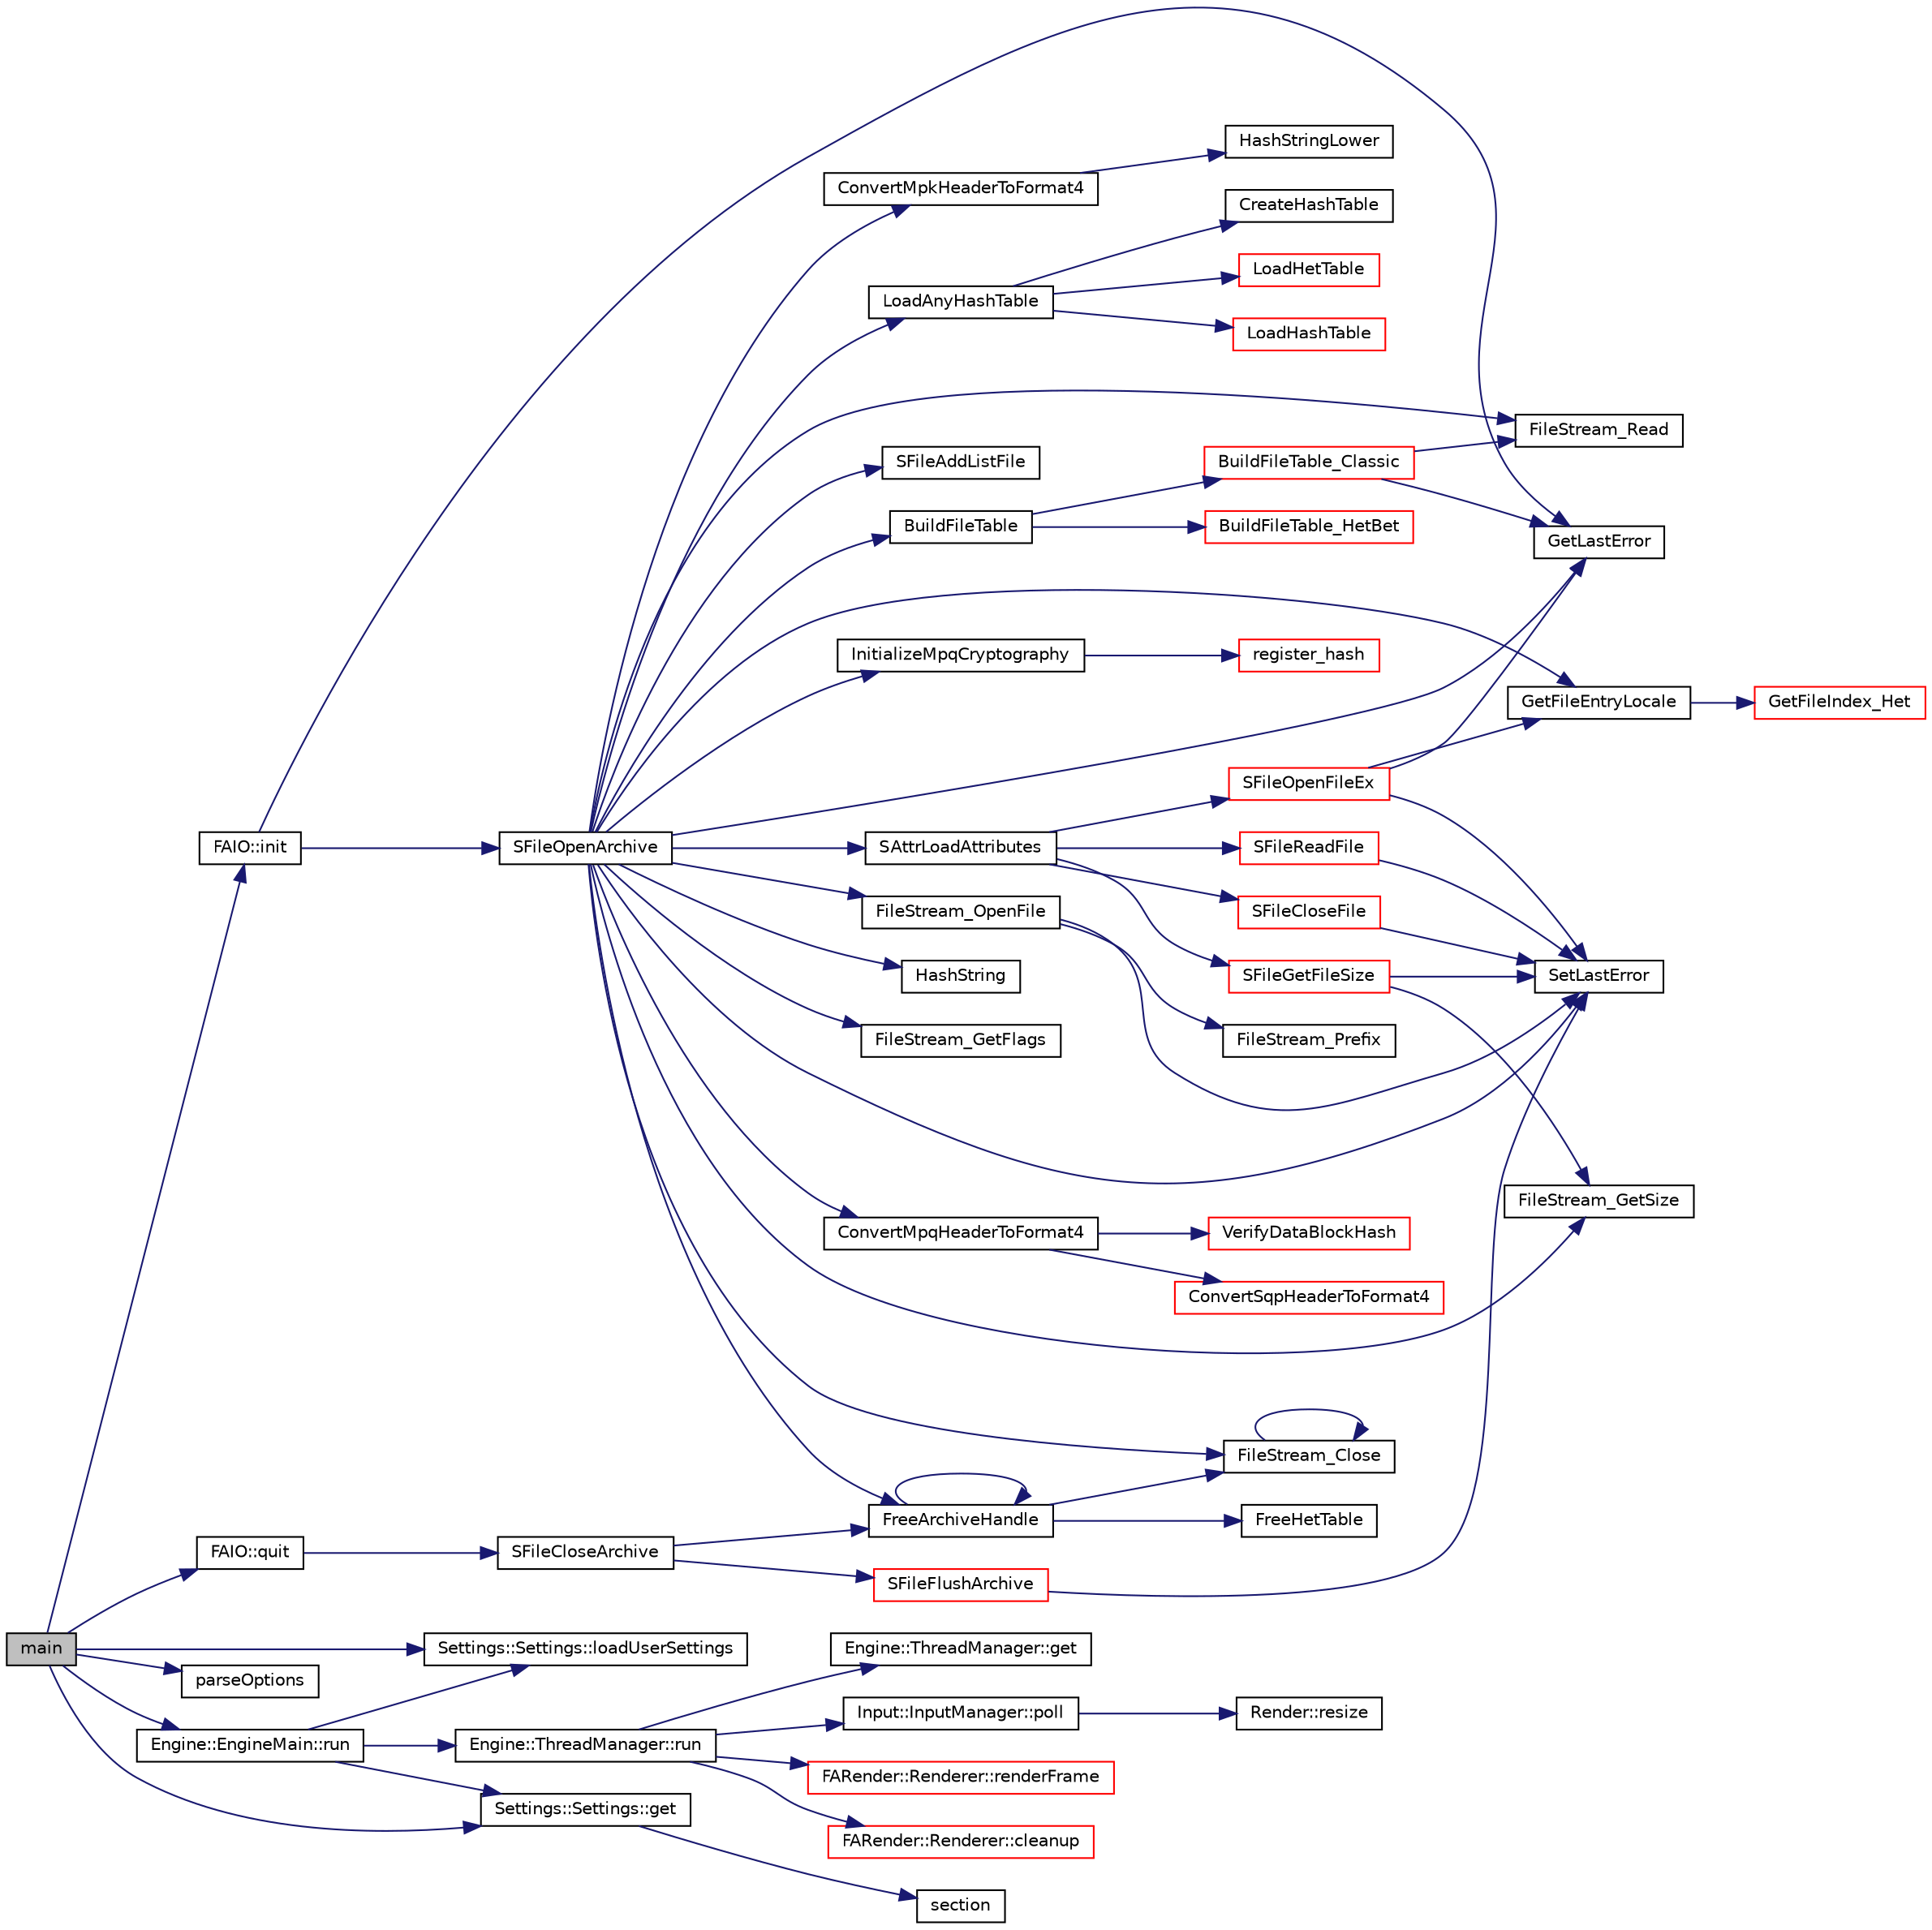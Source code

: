 digraph G
{
  edge [fontname="Helvetica",fontsize="10",labelfontname="Helvetica",labelfontsize="10"];
  node [fontname="Helvetica",fontsize="10",shape=record];
  rankdir="LR";
  Node1 [label="main",height=0.2,width=0.4,color="black", fillcolor="grey75", style="filled" fontcolor="black"];
  Node1 -> Node2 [color="midnightblue",fontsize="10",style="solid",fontname="Helvetica"];
  Node2 [label="Settings::Settings::loadUserSettings",height=0.2,width=0.4,color="black", fillcolor="white", style="filled",URL="$class_settings_1_1_settings.html#a99d0bf933efedfbb5ce4f8a0c1a7f022"];
  Node1 -> Node3 [color="midnightblue",fontsize="10",style="solid",fontname="Helvetica"];
  Node3 [label="FAIO::init",height=0.2,width=0.4,color="black", fillcolor="white", style="filled",URL="$namespace_f_a_i_o.html#a2c6d08b4256153f34907093724c0f995"];
  Node3 -> Node4 [color="midnightblue",fontsize="10",style="solid",fontname="Helvetica"];
  Node4 [label="SFileOpenArchive",height=0.2,width=0.4,color="black", fillcolor="white", style="filled",URL="$_s_file_open_archive_8cpp.html#a8b031afa4f88b4b3705c274a0b5b4f73"];
  Node4 -> Node5 [color="midnightblue",fontsize="10",style="solid",fontname="Helvetica"];
  Node5 [label="InitializeMpqCryptography",height=0.2,width=0.4,color="black", fillcolor="white", style="filled",URL="$_s_base_common_8cpp.html#a771e96257f2889763ee169050c798554"];
  Node5 -> Node6 [color="midnightblue",fontsize="10",style="solid",fontname="Helvetica"];
  Node6 [label="register_hash",height=0.2,width=0.4,color="red", fillcolor="white", style="filled",URL="$tomcrypt__hash_8h.html#a675b9eda0e8cf146aca2cc89ea5ad571"];
  Node4 -> Node7 [color="midnightblue",fontsize="10",style="solid",fontname="Helvetica"];
  Node7 [label="FileStream_OpenFile",height=0.2,width=0.4,color="black", fillcolor="white", style="filled",URL="$_file_stream_8cpp.html#a48fa8de054ca2c1a69995494237ee94b"];
  Node7 -> Node8 [color="midnightblue",fontsize="10",style="solid",fontname="Helvetica"];
  Node8 [label="FileStream_Prefix",height=0.2,width=0.4,color="black", fillcolor="white", style="filled",URL="$_file_stream_8cpp.html#aa2107608d75af5dc5674f69c84637e22"];
  Node7 -> Node9 [color="midnightblue",fontsize="10",style="solid",fontname="Helvetica"];
  Node9 [label="SetLastError",height=0.2,width=0.4,color="black", fillcolor="white", style="filled",URL="$_file_stream_8cpp.html#ae12246cf2f9f9aa8e3a6367bd9fa2aed"];
  Node4 -> Node10 [color="midnightblue",fontsize="10",style="solid",fontname="Helvetica"];
  Node10 [label="GetLastError",height=0.2,width=0.4,color="black", fillcolor="white", style="filled",URL="$_file_stream_8cpp.html#a10b9a284527af83a44533867b0aff0fc"];
  Node4 -> Node11 [color="midnightblue",fontsize="10",style="solid",fontname="Helvetica"];
  Node11 [label="FileStream_GetSize",height=0.2,width=0.4,color="black", fillcolor="white", style="filled",URL="$_file_stream_8cpp.html#af505319882f0f4aaf396b6d061a2275b"];
  Node4 -> Node12 [color="midnightblue",fontsize="10",style="solid",fontname="Helvetica"];
  Node12 [label="HashString",height=0.2,width=0.4,color="black", fillcolor="white", style="filled",URL="$_s_base_common_8cpp.html#a253e7854c54b950673d285bc8ceba83a"];
  Node4 -> Node13 [color="midnightblue",fontsize="10",style="solid",fontname="Helvetica"];
  Node13 [label="FileStream_GetFlags",height=0.2,width=0.4,color="black", fillcolor="white", style="filled",URL="$_file_stream_8cpp.html#a3b0eb2320c6401f6f1b5a92e53bc57dd"];
  Node4 -> Node14 [color="midnightblue",fontsize="10",style="solid",fontname="Helvetica"];
  Node14 [label="FileStream_Read",height=0.2,width=0.4,color="black", fillcolor="white", style="filled",URL="$_file_stream_8cpp.html#a593f3b1416f7497c28fa5552cd1b3003"];
  Node4 -> Node15 [color="midnightblue",fontsize="10",style="solid",fontname="Helvetica"];
  Node15 [label="ConvertMpqHeaderToFormat4",height=0.2,width=0.4,color="black", fillcolor="white", style="filled",URL="$_s_base_file_table_8cpp.html#a4fdeaeecf1f7775866f8330165b97e37"];
  Node15 -> Node16 [color="midnightblue",fontsize="10",style="solid",fontname="Helvetica"];
  Node16 [label="VerifyDataBlockHash",height=0.2,width=0.4,color="red", fillcolor="white", style="filled",URL="$_s_base_common_8cpp.html#a7fa33ab8e0aa20c88f959637624ee78c"];
  Node15 -> Node17 [color="midnightblue",fontsize="10",style="solid",fontname="Helvetica"];
  Node17 [label="ConvertSqpHeaderToFormat4",height=0.2,width=0.4,color="red", fillcolor="white", style="filled",URL="$_s_base_sub_types_8cpp.html#a8b8ab9555674a392a450c224cf31fcac"];
  Node4 -> Node18 [color="midnightblue",fontsize="10",style="solid",fontname="Helvetica"];
  Node18 [label="ConvertMpkHeaderToFormat4",height=0.2,width=0.4,color="black", fillcolor="white", style="filled",URL="$_s_base_sub_types_8cpp.html#ad428a6ed078dd77d5c5f5cee939d6d8d"];
  Node18 -> Node19 [color="midnightblue",fontsize="10",style="solid",fontname="Helvetica"];
  Node19 [label="HashStringLower",height=0.2,width=0.4,color="black", fillcolor="white", style="filled",URL="$_s_base_common_8cpp.html#aa45017699ee71c77d177029959cf0378"];
  Node4 -> Node20 [color="midnightblue",fontsize="10",style="solid",fontname="Helvetica"];
  Node20 [label="LoadAnyHashTable",height=0.2,width=0.4,color="black", fillcolor="white", style="filled",URL="$_s_base_file_table_8cpp.html#acd34a41b8d29b48ac02c7aecd2f609b5"];
  Node20 -> Node21 [color="midnightblue",fontsize="10",style="solid",fontname="Helvetica"];
  Node21 [label="CreateHashTable",height=0.2,width=0.4,color="black", fillcolor="white", style="filled",URL="$_s_base_file_table_8cpp.html#a5a11a3a1f4c9219d95a3eca374739e79"];
  Node20 -> Node22 [color="midnightblue",fontsize="10",style="solid",fontname="Helvetica"];
  Node22 [label="LoadHetTable",height=0.2,width=0.4,color="red", fillcolor="white", style="filled",URL="$_s_base_file_table_8cpp.html#a3192325af2d538a1196c76f8dd980d42"];
  Node20 -> Node23 [color="midnightblue",fontsize="10",style="solid",fontname="Helvetica"];
  Node23 [label="LoadHashTable",height=0.2,width=0.4,color="red", fillcolor="white", style="filled",URL="$_s_base_file_table_8cpp.html#ac783fedd5a7c270d1c1e52e846ece77e"];
  Node4 -> Node24 [color="midnightblue",fontsize="10",style="solid",fontname="Helvetica"];
  Node24 [label="BuildFileTable",height=0.2,width=0.4,color="black", fillcolor="white", style="filled",URL="$_s_base_file_table_8cpp.html#a1c0a0948adf593a715e4cdc76bd252fd"];
  Node24 -> Node25 [color="midnightblue",fontsize="10",style="solid",fontname="Helvetica"];
  Node25 [label="BuildFileTable_HetBet",height=0.2,width=0.4,color="red", fillcolor="white", style="filled",URL="$_s_base_file_table_8cpp.html#a8dffbc95a113e2b15eb324cc91a029ab"];
  Node24 -> Node26 [color="midnightblue",fontsize="10",style="solid",fontname="Helvetica"];
  Node26 [label="BuildFileTable_Classic",height=0.2,width=0.4,color="red", fillcolor="white", style="filled",URL="$_s_base_file_table_8cpp.html#abe1a62f60e8a51e2096f1aeff15b2170"];
  Node26 -> Node14 [color="midnightblue",fontsize="10",style="solid",fontname="Helvetica"];
  Node26 -> Node10 [color="midnightblue",fontsize="10",style="solid",fontname="Helvetica"];
  Node4 -> Node27 [color="midnightblue",fontsize="10",style="solid",fontname="Helvetica"];
  Node27 [label="GetFileEntryLocale",height=0.2,width=0.4,color="black", fillcolor="white", style="filled",URL="$_s_base_file_table_8cpp.html#a7347ab3dd849dcc0350e1ca8d83af6b3"];
  Node27 -> Node28 [color="midnightblue",fontsize="10",style="solid",fontname="Helvetica"];
  Node28 [label="GetFileIndex_Het",height=0.2,width=0.4,color="red", fillcolor="white", style="filled",URL="$_s_base_file_table_8cpp.html#acf04d5326a7dd5e0c5d82598f8e76a50"];
  Node4 -> Node29 [color="midnightblue",fontsize="10",style="solid",fontname="Helvetica"];
  Node29 [label="SFileAddListFile",height=0.2,width=0.4,color="black", fillcolor="white", style="filled",URL="$_s_file_list_file_8cpp.html#a0ec28be0ab973f3799b5c08d08659692"];
  Node4 -> Node30 [color="midnightblue",fontsize="10",style="solid",fontname="Helvetica"];
  Node30 [label="SAttrLoadAttributes",height=0.2,width=0.4,color="black", fillcolor="white", style="filled",URL="$_s_file_attributes_8cpp.html#a7d3f9dcaa29374564574951db3f84fd7"];
  Node30 -> Node31 [color="midnightblue",fontsize="10",style="solid",fontname="Helvetica"];
  Node31 [label="SFileOpenFileEx",height=0.2,width=0.4,color="red", fillcolor="white", style="filled",URL="$_s_file_open_file_ex_8cpp.html#af9090bd528ef09a1c58bdb3931be5ec3"];
  Node31 -> Node27 [color="midnightblue",fontsize="10",style="solid",fontname="Helvetica"];
  Node31 -> Node9 [color="midnightblue",fontsize="10",style="solid",fontname="Helvetica"];
  Node31 -> Node10 [color="midnightblue",fontsize="10",style="solid",fontname="Helvetica"];
  Node30 -> Node32 [color="midnightblue",fontsize="10",style="solid",fontname="Helvetica"];
  Node32 [label="SFileGetFileSize",height=0.2,width=0.4,color="red", fillcolor="white", style="filled",URL="$_s_file_read_file_8cpp.html#a1d30c5a49fb9c1c1669884646282e4d3"];
  Node32 -> Node11 [color="midnightblue",fontsize="10",style="solid",fontname="Helvetica"];
  Node32 -> Node9 [color="midnightblue",fontsize="10",style="solid",fontname="Helvetica"];
  Node30 -> Node33 [color="midnightblue",fontsize="10",style="solid",fontname="Helvetica"];
  Node33 [label="SFileReadFile",height=0.2,width=0.4,color="red", fillcolor="white", style="filled",URL="$_s_file_read_file_8cpp.html#a3c81a68cbecef70ab57c9d3145ef8b7d"];
  Node33 -> Node9 [color="midnightblue",fontsize="10",style="solid",fontname="Helvetica"];
  Node30 -> Node34 [color="midnightblue",fontsize="10",style="solid",fontname="Helvetica"];
  Node34 [label="SFileCloseFile",height=0.2,width=0.4,color="red", fillcolor="white", style="filled",URL="$_s_file_open_file_ex_8cpp.html#a49a09a38e6dc3b1afd95163a1c9052c6"];
  Node34 -> Node9 [color="midnightblue",fontsize="10",style="solid",fontname="Helvetica"];
  Node4 -> Node35 [color="midnightblue",fontsize="10",style="solid",fontname="Helvetica"];
  Node35 [label="FileStream_Close",height=0.2,width=0.4,color="black", fillcolor="white", style="filled",URL="$_file_stream_8cpp.html#ae8b75c4797726e9c5ee0b4b03bf31442"];
  Node35 -> Node35 [color="midnightblue",fontsize="10",style="solid",fontname="Helvetica"];
  Node4 -> Node36 [color="midnightblue",fontsize="10",style="solid",fontname="Helvetica"];
  Node36 [label="FreeArchiveHandle",height=0.2,width=0.4,color="black", fillcolor="white", style="filled",URL="$_s_base_common_8cpp.html#a8ac0edc687ba86d98e25c700d9cb0710"];
  Node36 -> Node36 [color="midnightblue",fontsize="10",style="solid",fontname="Helvetica"];
  Node36 -> Node35 [color="midnightblue",fontsize="10",style="solid",fontname="Helvetica"];
  Node36 -> Node37 [color="midnightblue",fontsize="10",style="solid",fontname="Helvetica"];
  Node37 [label="FreeHetTable",height=0.2,width=0.4,color="black", fillcolor="white", style="filled",URL="$_s_base_file_table_8cpp.html#a01959b3dc86a80003a50a1483937ce7d"];
  Node4 -> Node9 [color="midnightblue",fontsize="10",style="solid",fontname="Helvetica"];
  Node3 -> Node10 [color="midnightblue",fontsize="10",style="solid",fontname="Helvetica"];
  Node1 -> Node38 [color="midnightblue",fontsize="10",style="solid",fontname="Helvetica"];
  Node38 [label="Settings::Settings::get",height=0.2,width=0.4,color="black", fillcolor="white", style="filled",URL="$class_settings_1_1_settings.html#ab44b93c89996df05ac70e3f814148470"];
  Node38 -> Node39 [color="midnightblue",fontsize="10",style="solid",fontname="Helvetica"];
  Node39 [label="section",height=0.2,width=0.4,color="black", fillcolor="white", style="filled",URL="$readme_8md.html#a761c9db34323d25e19c1f4e803188d6b"];
  Node1 -> Node40 [color="midnightblue",fontsize="10",style="solid",fontname="Helvetica"];
  Node40 [label="parseOptions",height=0.2,width=0.4,color="black", fillcolor="white", style="filled",URL="$freeablo_2main_8cpp.html#af68c22686821c8a5435d24a3dfdce622"];
  Node1 -> Node41 [color="midnightblue",fontsize="10",style="solid",fontname="Helvetica"];
  Node41 [label="Engine::EngineMain::run",height=0.2,width=0.4,color="black", fillcolor="white", style="filled",URL="$class_engine_1_1_engine_main.html#a5a16165ab6d6e9f2bb2f2739bd1b11bf"];
  Node41 -> Node2 [color="midnightblue",fontsize="10",style="solid",fontname="Helvetica"];
  Node41 -> Node38 [color="midnightblue",fontsize="10",style="solid",fontname="Helvetica"];
  Node41 -> Node42 [color="midnightblue",fontsize="10",style="solid",fontname="Helvetica"];
  Node42 [label="Engine::ThreadManager::run",height=0.2,width=0.4,color="black", fillcolor="white", style="filled",URL="$class_engine_1_1_thread_manager.html#ab99a6ee7b73f2e9b24a824e811df5d88"];
  Node42 -> Node43 [color="midnightblue",fontsize="10",style="solid",fontname="Helvetica"];
  Node43 [label="Engine::ThreadManager::get",height=0.2,width=0.4,color="black", fillcolor="white", style="filled",URL="$class_engine_1_1_thread_manager.html#a27827da1557a748ed2bb248d50d7a1ca"];
  Node42 -> Node44 [color="midnightblue",fontsize="10",style="solid",fontname="Helvetica"];
  Node44 [label="Input::InputManager::poll",height=0.2,width=0.4,color="black", fillcolor="white", style="filled",URL="$class_input_1_1_input_manager.html#a8c487668bd5ec294cfcccb94337f43d7"];
  Node44 -> Node45 [color="midnightblue",fontsize="10",style="solid",fontname="Helvetica"];
  Node45 [label="Render::resize",height=0.2,width=0.4,color="black", fillcolor="white", style="filled",URL="$namespace_render.html#aec95c0d3bbbec74e588dfefc1e0a1d9f"];
  Node42 -> Node46 [color="midnightblue",fontsize="10",style="solid",fontname="Helvetica"];
  Node46 [label="FARender::Renderer::renderFrame",height=0.2,width=0.4,color="red", fillcolor="white", style="filled",URL="$class_f_a_render_1_1_renderer.html#ad6e983189d6cf6b7aaef89d54ed89396",tooltip="To be called only by Engine::ThreadManager."];
  Node42 -> Node47 [color="midnightblue",fontsize="10",style="solid",fontname="Helvetica"];
  Node47 [label="FARender::Renderer::cleanup",height=0.2,width=0.4,color="red", fillcolor="white", style="filled",URL="$class_f_a_render_1_1_renderer.html#a7c3143aefd6b3454e511ed572dad79c9",tooltip="To be called only by Engine::ThreadManager."];
  Node1 -> Node48 [color="midnightblue",fontsize="10",style="solid",fontname="Helvetica"];
  Node48 [label="FAIO::quit",height=0.2,width=0.4,color="black", fillcolor="white", style="filled",URL="$namespace_f_a_i_o.html#ae82e5f53b89d70f240951c564bdff66a"];
  Node48 -> Node49 [color="midnightblue",fontsize="10",style="solid",fontname="Helvetica"];
  Node49 [label="SFileCloseArchive",height=0.2,width=0.4,color="black", fillcolor="white", style="filled",URL="$_s_file_open_archive_8cpp.html#abe1ae9917ea665286bffd1524561fceb"];
  Node49 -> Node50 [color="midnightblue",fontsize="10",style="solid",fontname="Helvetica"];
  Node50 [label="SFileFlushArchive",height=0.2,width=0.4,color="red", fillcolor="white", style="filled",URL="$_s_file_open_archive_8cpp.html#a5f3daefb5c0d87a791fcc42ec40714d2"];
  Node50 -> Node9 [color="midnightblue",fontsize="10",style="solid",fontname="Helvetica"];
  Node49 -> Node36 [color="midnightblue",fontsize="10",style="solid",fontname="Helvetica"];
}
